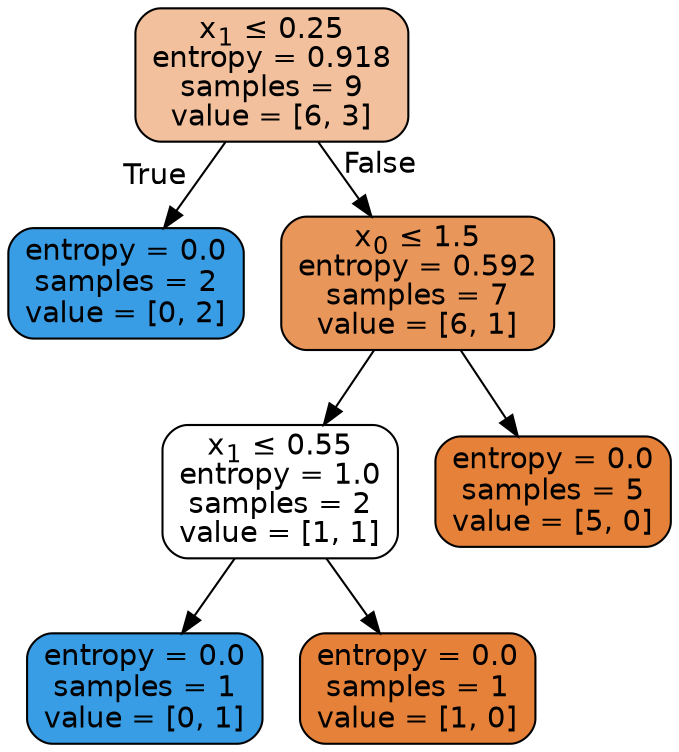 digraph Tree {
node [shape=box, style="filled, rounded", color="black", fontname="helvetica"] ;
edge [fontname="helvetica"] ;
0 [label=<x<SUB>1</SUB> &le; 0.25<br/>entropy = 0.918<br/>samples = 9<br/>value = [6, 3]>, fillcolor="#f2c09c"] ;
1 [label=<entropy = 0.0<br/>samples = 2<br/>value = [0, 2]>, fillcolor="#399de5"] ;
0 -> 1 [labeldistance=2.5, labelangle=45, headlabel="True"] ;
2 [label=<x<SUB>0</SUB> &le; 1.5<br/>entropy = 0.592<br/>samples = 7<br/>value = [6, 1]>, fillcolor="#e9965a"] ;
0 -> 2 [labeldistance=2.5, labelangle=-45, headlabel="False"] ;
3 [label=<x<SUB>1</SUB> &le; 0.55<br/>entropy = 1.0<br/>samples = 2<br/>value = [1, 1]>, fillcolor="#ffffff"] ;
2 -> 3 ;
4 [label=<entropy = 0.0<br/>samples = 1<br/>value = [0, 1]>, fillcolor="#399de5"] ;
3 -> 4 ;
5 [label=<entropy = 0.0<br/>samples = 1<br/>value = [1, 0]>, fillcolor="#e58139"] ;
3 -> 5 ;
6 [label=<entropy = 0.0<br/>samples = 5<br/>value = [5, 0]>, fillcolor="#e58139"] ;
2 -> 6 ;
}
